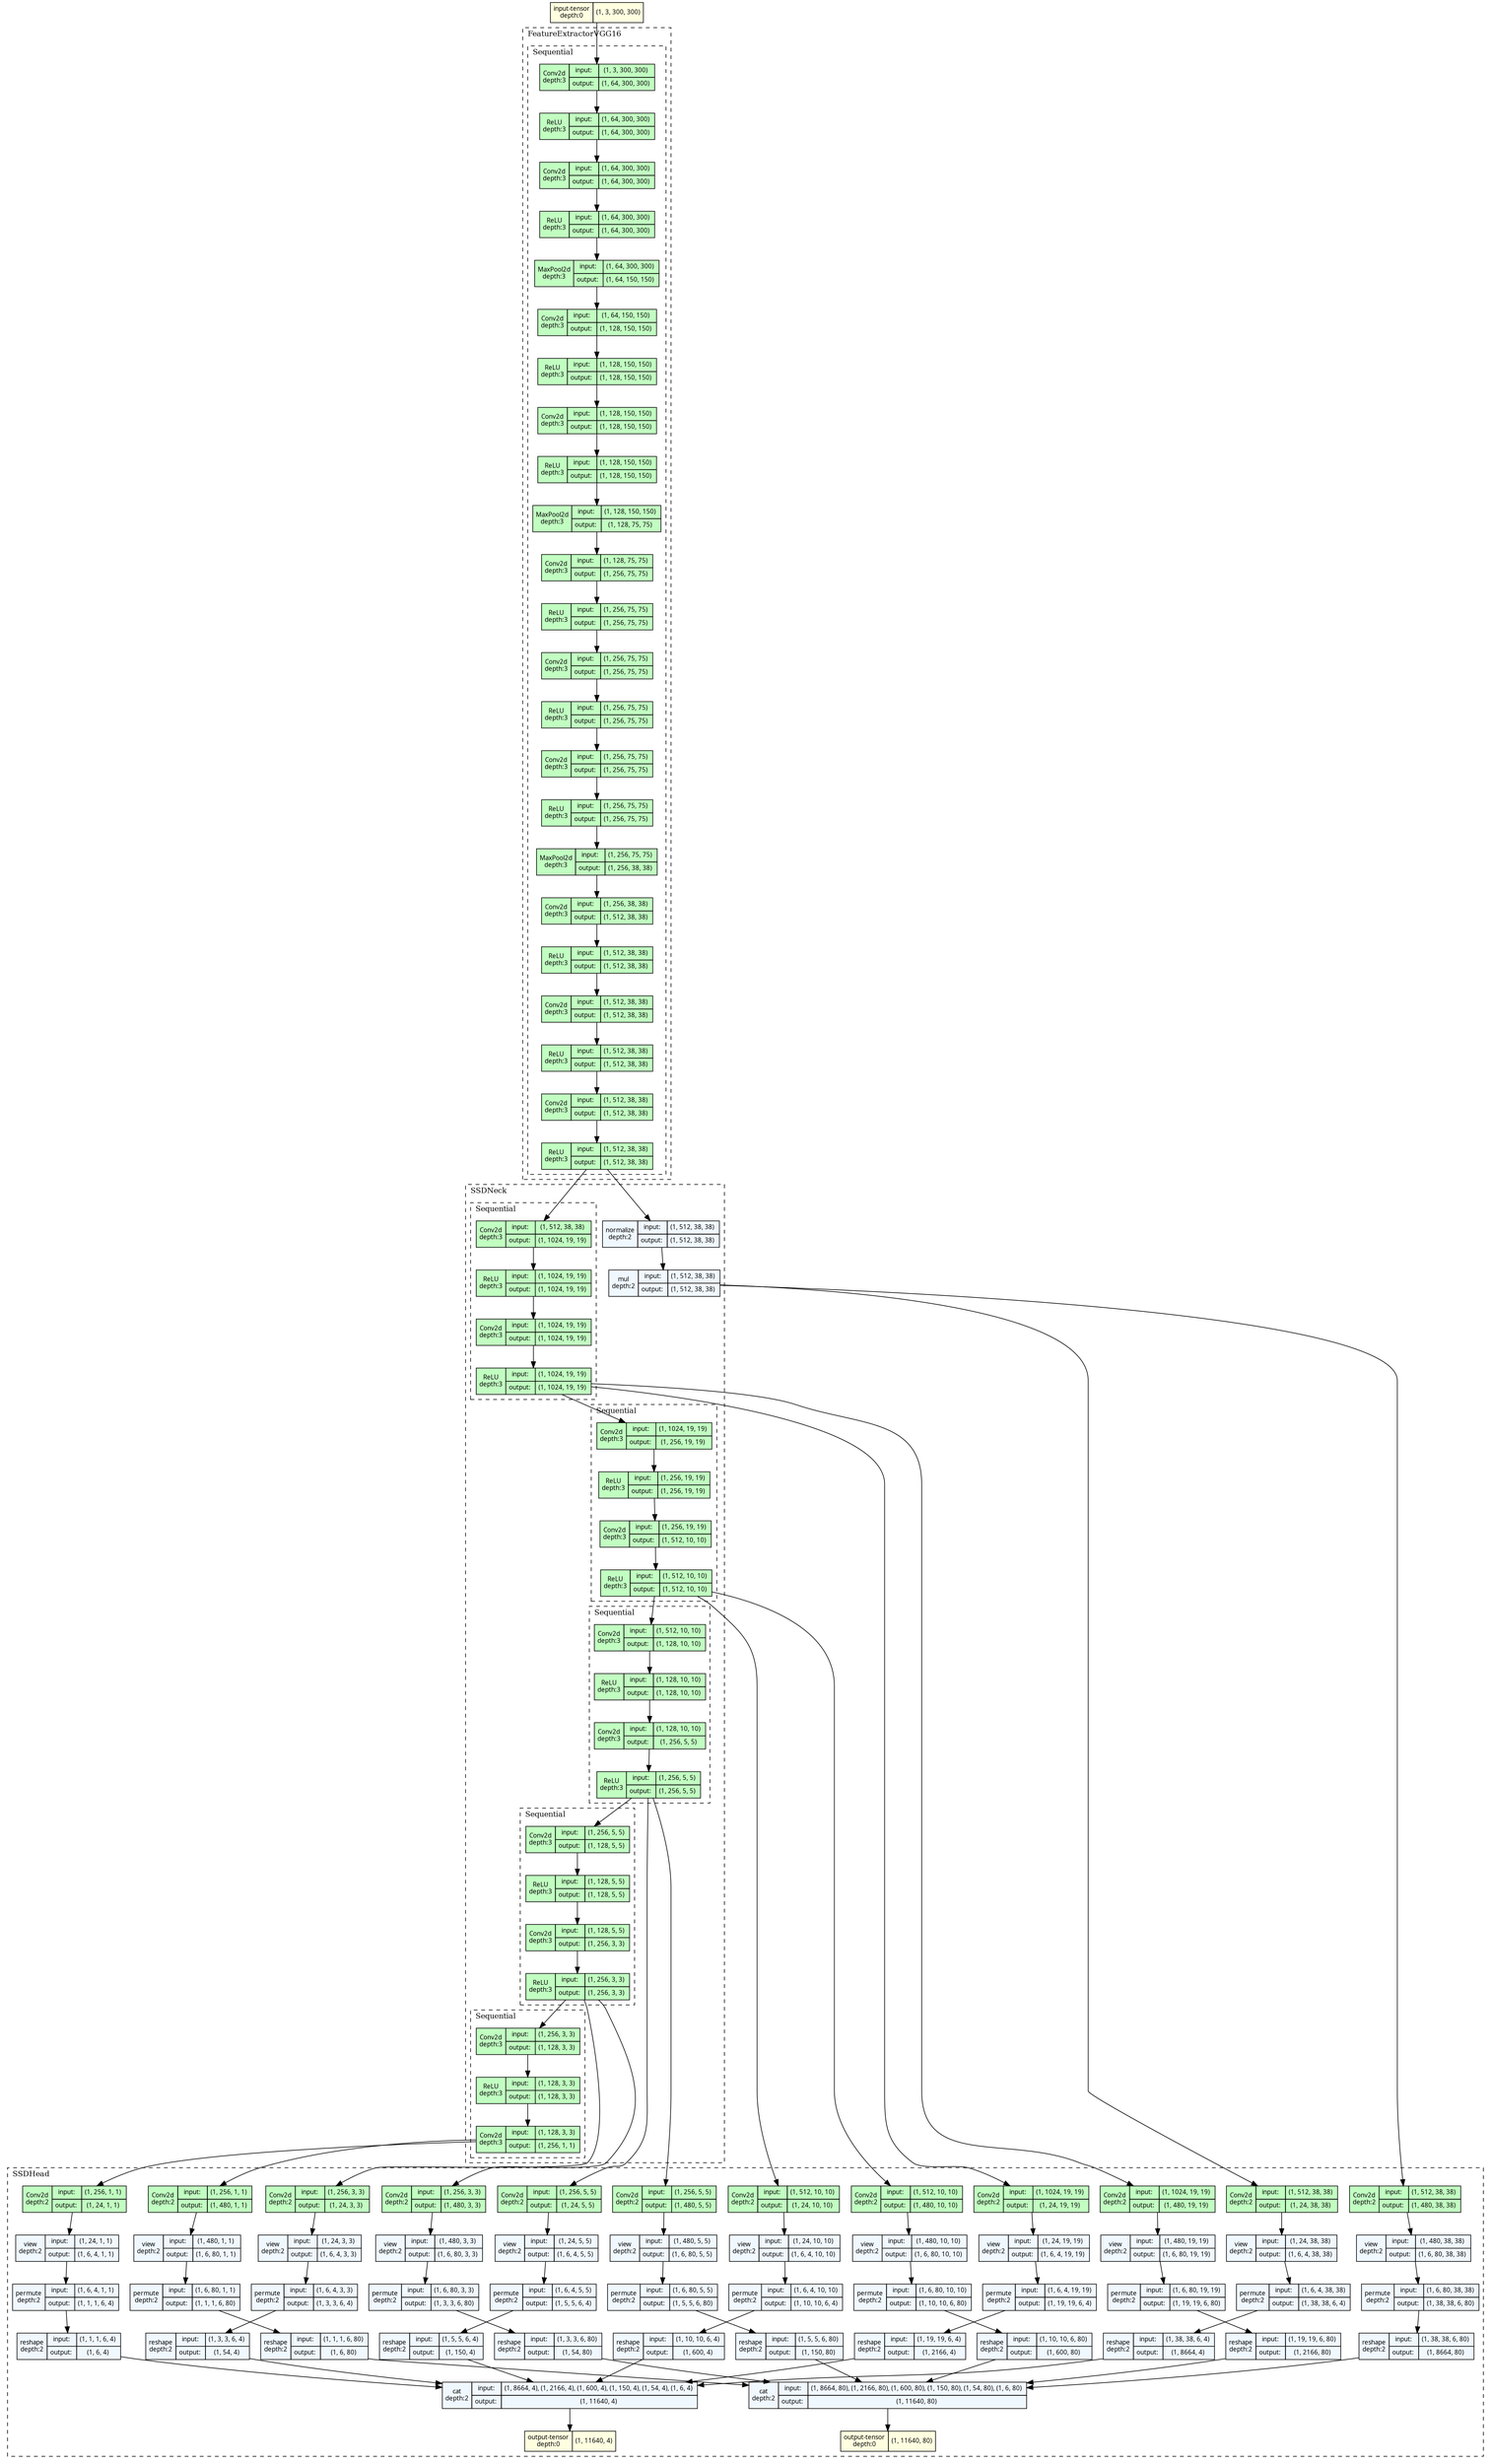 strict digraph ssd_vgg16 {
	graph [ordering=in rankdir=TB size="69.0,69.0"]
	node [align=left fontname="Linux libertine" fontsize=10 height=0.2 margin=0 ranksep=0.1 shape=plaintext style=filled]
	edge [fontsize=10]
	0 [label=<
                    <TABLE BORDER="0" CELLBORDER="1"
                    CELLSPACING="0" CELLPADDING="4">
                        <TR><TD>input-tensor<BR/>depth:0</TD><TD>(1, 3, 300, 300)</TD></TR>
                    </TABLE>> fillcolor=lightyellow]
	subgraph cluster_2 {
		fontsize=12 label=FeatureExtractorVGG16 labeljust=l style=dashed
		subgraph cluster_3 {
			fontsize=12 label=Sequential labeljust=l style=dashed
			1 [label=<
                    <TABLE BORDER="0" CELLBORDER="1"
                    CELLSPACING="0" CELLPADDING="4">
                    <TR>
                        <TD ROWSPAN="2">Conv2d<BR/>depth:3</TD>
                        <TD COLSPAN="2">input:</TD>
                        <TD COLSPAN="2">(1, 3, 300, 300) </TD>
                    </TR>
                    <TR>
                        <TD COLSPAN="2">output: </TD>
                        <TD COLSPAN="2">(1, 64, 300, 300) </TD>
                    </TR>
                    </TABLE>> fillcolor=darkseagreen1]
			2 [label=<
                    <TABLE BORDER="0" CELLBORDER="1"
                    CELLSPACING="0" CELLPADDING="4">
                    <TR>
                        <TD ROWSPAN="2">ReLU<BR/>depth:3</TD>
                        <TD COLSPAN="2">input:</TD>
                        <TD COLSPAN="2">(1, 64, 300, 300) </TD>
                    </TR>
                    <TR>
                        <TD COLSPAN="2">output: </TD>
                        <TD COLSPAN="2">(1, 64, 300, 300) </TD>
                    </TR>
                    </TABLE>> fillcolor=darkseagreen1]
			3 [label=<
                    <TABLE BORDER="0" CELLBORDER="1"
                    CELLSPACING="0" CELLPADDING="4">
                    <TR>
                        <TD ROWSPAN="2">Conv2d<BR/>depth:3</TD>
                        <TD COLSPAN="2">input:</TD>
                        <TD COLSPAN="2">(1, 64, 300, 300) </TD>
                    </TR>
                    <TR>
                        <TD COLSPAN="2">output: </TD>
                        <TD COLSPAN="2">(1, 64, 300, 300) </TD>
                    </TR>
                    </TABLE>> fillcolor=darkseagreen1]
			4 [label=<
                    <TABLE BORDER="0" CELLBORDER="1"
                    CELLSPACING="0" CELLPADDING="4">
                    <TR>
                        <TD ROWSPAN="2">ReLU<BR/>depth:3</TD>
                        <TD COLSPAN="2">input:</TD>
                        <TD COLSPAN="2">(1, 64, 300, 300) </TD>
                    </TR>
                    <TR>
                        <TD COLSPAN="2">output: </TD>
                        <TD COLSPAN="2">(1, 64, 300, 300) </TD>
                    </TR>
                    </TABLE>> fillcolor=darkseagreen1]
			5 [label=<
                    <TABLE BORDER="0" CELLBORDER="1"
                    CELLSPACING="0" CELLPADDING="4">
                    <TR>
                        <TD ROWSPAN="2">MaxPool2d<BR/>depth:3</TD>
                        <TD COLSPAN="2">input:</TD>
                        <TD COLSPAN="2">(1, 64, 300, 300) </TD>
                    </TR>
                    <TR>
                        <TD COLSPAN="2">output: </TD>
                        <TD COLSPAN="2">(1, 64, 150, 150) </TD>
                    </TR>
                    </TABLE>> fillcolor=darkseagreen1]
			6 [label=<
                    <TABLE BORDER="0" CELLBORDER="1"
                    CELLSPACING="0" CELLPADDING="4">
                    <TR>
                        <TD ROWSPAN="2">Conv2d<BR/>depth:3</TD>
                        <TD COLSPAN="2">input:</TD>
                        <TD COLSPAN="2">(1, 64, 150, 150) </TD>
                    </TR>
                    <TR>
                        <TD COLSPAN="2">output: </TD>
                        <TD COLSPAN="2">(1, 128, 150, 150) </TD>
                    </TR>
                    </TABLE>> fillcolor=darkseagreen1]
			7 [label=<
                    <TABLE BORDER="0" CELLBORDER="1"
                    CELLSPACING="0" CELLPADDING="4">
                    <TR>
                        <TD ROWSPAN="2">ReLU<BR/>depth:3</TD>
                        <TD COLSPAN="2">input:</TD>
                        <TD COLSPAN="2">(1, 128, 150, 150) </TD>
                    </TR>
                    <TR>
                        <TD COLSPAN="2">output: </TD>
                        <TD COLSPAN="2">(1, 128, 150, 150) </TD>
                    </TR>
                    </TABLE>> fillcolor=darkseagreen1]
			8 [label=<
                    <TABLE BORDER="0" CELLBORDER="1"
                    CELLSPACING="0" CELLPADDING="4">
                    <TR>
                        <TD ROWSPAN="2">Conv2d<BR/>depth:3</TD>
                        <TD COLSPAN="2">input:</TD>
                        <TD COLSPAN="2">(1, 128, 150, 150) </TD>
                    </TR>
                    <TR>
                        <TD COLSPAN="2">output: </TD>
                        <TD COLSPAN="2">(1, 128, 150, 150) </TD>
                    </TR>
                    </TABLE>> fillcolor=darkseagreen1]
			9 [label=<
                    <TABLE BORDER="0" CELLBORDER="1"
                    CELLSPACING="0" CELLPADDING="4">
                    <TR>
                        <TD ROWSPAN="2">ReLU<BR/>depth:3</TD>
                        <TD COLSPAN="2">input:</TD>
                        <TD COLSPAN="2">(1, 128, 150, 150) </TD>
                    </TR>
                    <TR>
                        <TD COLSPAN="2">output: </TD>
                        <TD COLSPAN="2">(1, 128, 150, 150) </TD>
                    </TR>
                    </TABLE>> fillcolor=darkseagreen1]
			10 [label=<
                    <TABLE BORDER="0" CELLBORDER="1"
                    CELLSPACING="0" CELLPADDING="4">
                    <TR>
                        <TD ROWSPAN="2">MaxPool2d<BR/>depth:3</TD>
                        <TD COLSPAN="2">input:</TD>
                        <TD COLSPAN="2">(1, 128, 150, 150) </TD>
                    </TR>
                    <TR>
                        <TD COLSPAN="2">output: </TD>
                        <TD COLSPAN="2">(1, 128, 75, 75) </TD>
                    </TR>
                    </TABLE>> fillcolor=darkseagreen1]
			11 [label=<
                    <TABLE BORDER="0" CELLBORDER="1"
                    CELLSPACING="0" CELLPADDING="4">
                    <TR>
                        <TD ROWSPAN="2">Conv2d<BR/>depth:3</TD>
                        <TD COLSPAN="2">input:</TD>
                        <TD COLSPAN="2">(1, 128, 75, 75) </TD>
                    </TR>
                    <TR>
                        <TD COLSPAN="2">output: </TD>
                        <TD COLSPAN="2">(1, 256, 75, 75) </TD>
                    </TR>
                    </TABLE>> fillcolor=darkseagreen1]
			12 [label=<
                    <TABLE BORDER="0" CELLBORDER="1"
                    CELLSPACING="0" CELLPADDING="4">
                    <TR>
                        <TD ROWSPAN="2">ReLU<BR/>depth:3</TD>
                        <TD COLSPAN="2">input:</TD>
                        <TD COLSPAN="2">(1, 256, 75, 75) </TD>
                    </TR>
                    <TR>
                        <TD COLSPAN="2">output: </TD>
                        <TD COLSPAN="2">(1, 256, 75, 75) </TD>
                    </TR>
                    </TABLE>> fillcolor=darkseagreen1]
			13 [label=<
                    <TABLE BORDER="0" CELLBORDER="1"
                    CELLSPACING="0" CELLPADDING="4">
                    <TR>
                        <TD ROWSPAN="2">Conv2d<BR/>depth:3</TD>
                        <TD COLSPAN="2">input:</TD>
                        <TD COLSPAN="2">(1, 256, 75, 75) </TD>
                    </TR>
                    <TR>
                        <TD COLSPAN="2">output: </TD>
                        <TD COLSPAN="2">(1, 256, 75, 75) </TD>
                    </TR>
                    </TABLE>> fillcolor=darkseagreen1]
			14 [label=<
                    <TABLE BORDER="0" CELLBORDER="1"
                    CELLSPACING="0" CELLPADDING="4">
                    <TR>
                        <TD ROWSPAN="2">ReLU<BR/>depth:3</TD>
                        <TD COLSPAN="2">input:</TD>
                        <TD COLSPAN="2">(1, 256, 75, 75) </TD>
                    </TR>
                    <TR>
                        <TD COLSPAN="2">output: </TD>
                        <TD COLSPAN="2">(1, 256, 75, 75) </TD>
                    </TR>
                    </TABLE>> fillcolor=darkseagreen1]
			15 [label=<
                    <TABLE BORDER="0" CELLBORDER="1"
                    CELLSPACING="0" CELLPADDING="4">
                    <TR>
                        <TD ROWSPAN="2">Conv2d<BR/>depth:3</TD>
                        <TD COLSPAN="2">input:</TD>
                        <TD COLSPAN="2">(1, 256, 75, 75) </TD>
                    </TR>
                    <TR>
                        <TD COLSPAN="2">output: </TD>
                        <TD COLSPAN="2">(1, 256, 75, 75) </TD>
                    </TR>
                    </TABLE>> fillcolor=darkseagreen1]
			16 [label=<
                    <TABLE BORDER="0" CELLBORDER="1"
                    CELLSPACING="0" CELLPADDING="4">
                    <TR>
                        <TD ROWSPAN="2">ReLU<BR/>depth:3</TD>
                        <TD COLSPAN="2">input:</TD>
                        <TD COLSPAN="2">(1, 256, 75, 75) </TD>
                    </TR>
                    <TR>
                        <TD COLSPAN="2">output: </TD>
                        <TD COLSPAN="2">(1, 256, 75, 75) </TD>
                    </TR>
                    </TABLE>> fillcolor=darkseagreen1]
			17 [label=<
                    <TABLE BORDER="0" CELLBORDER="1"
                    CELLSPACING="0" CELLPADDING="4">
                    <TR>
                        <TD ROWSPAN="2">MaxPool2d<BR/>depth:3</TD>
                        <TD COLSPAN="2">input:</TD>
                        <TD COLSPAN="2">(1, 256, 75, 75) </TD>
                    </TR>
                    <TR>
                        <TD COLSPAN="2">output: </TD>
                        <TD COLSPAN="2">(1, 256, 38, 38) </TD>
                    </TR>
                    </TABLE>> fillcolor=darkseagreen1]
			18 [label=<
                    <TABLE BORDER="0" CELLBORDER="1"
                    CELLSPACING="0" CELLPADDING="4">
                    <TR>
                        <TD ROWSPAN="2">Conv2d<BR/>depth:3</TD>
                        <TD COLSPAN="2">input:</TD>
                        <TD COLSPAN="2">(1, 256, 38, 38) </TD>
                    </TR>
                    <TR>
                        <TD COLSPAN="2">output: </TD>
                        <TD COLSPAN="2">(1, 512, 38, 38) </TD>
                    </TR>
                    </TABLE>> fillcolor=darkseagreen1]
			19 [label=<
                    <TABLE BORDER="0" CELLBORDER="1"
                    CELLSPACING="0" CELLPADDING="4">
                    <TR>
                        <TD ROWSPAN="2">ReLU<BR/>depth:3</TD>
                        <TD COLSPAN="2">input:</TD>
                        <TD COLSPAN="2">(1, 512, 38, 38) </TD>
                    </TR>
                    <TR>
                        <TD COLSPAN="2">output: </TD>
                        <TD COLSPAN="2">(1, 512, 38, 38) </TD>
                    </TR>
                    </TABLE>> fillcolor=darkseagreen1]
			20 [label=<
                    <TABLE BORDER="0" CELLBORDER="1"
                    CELLSPACING="0" CELLPADDING="4">
                    <TR>
                        <TD ROWSPAN="2">Conv2d<BR/>depth:3</TD>
                        <TD COLSPAN="2">input:</TD>
                        <TD COLSPAN="2">(1, 512, 38, 38) </TD>
                    </TR>
                    <TR>
                        <TD COLSPAN="2">output: </TD>
                        <TD COLSPAN="2">(1, 512, 38, 38) </TD>
                    </TR>
                    </TABLE>> fillcolor=darkseagreen1]
			21 [label=<
                    <TABLE BORDER="0" CELLBORDER="1"
                    CELLSPACING="0" CELLPADDING="4">
                    <TR>
                        <TD ROWSPAN="2">ReLU<BR/>depth:3</TD>
                        <TD COLSPAN="2">input:</TD>
                        <TD COLSPAN="2">(1, 512, 38, 38) </TD>
                    </TR>
                    <TR>
                        <TD COLSPAN="2">output: </TD>
                        <TD COLSPAN="2">(1, 512, 38, 38) </TD>
                    </TR>
                    </TABLE>> fillcolor=darkseagreen1]
			22 [label=<
                    <TABLE BORDER="0" CELLBORDER="1"
                    CELLSPACING="0" CELLPADDING="4">
                    <TR>
                        <TD ROWSPAN="2">Conv2d<BR/>depth:3</TD>
                        <TD COLSPAN="2">input:</TD>
                        <TD COLSPAN="2">(1, 512, 38, 38) </TD>
                    </TR>
                    <TR>
                        <TD COLSPAN="2">output: </TD>
                        <TD COLSPAN="2">(1, 512, 38, 38) </TD>
                    </TR>
                    </TABLE>> fillcolor=darkseagreen1]
			23 [label=<
                    <TABLE BORDER="0" CELLBORDER="1"
                    CELLSPACING="0" CELLPADDING="4">
                    <TR>
                        <TD ROWSPAN="2">ReLU<BR/>depth:3</TD>
                        <TD COLSPAN="2">input:</TD>
                        <TD COLSPAN="2">(1, 512, 38, 38) </TD>
                    </TR>
                    <TR>
                        <TD COLSPAN="2">output: </TD>
                        <TD COLSPAN="2">(1, 512, 38, 38) </TD>
                    </TR>
                    </TABLE>> fillcolor=darkseagreen1]
		}
	}
	subgraph cluster_4 {
		fontsize=12 label=SSDNeck labeljust=l style=dashed
		24 [label=<
                    <TABLE BORDER="0" CELLBORDER="1"
                    CELLSPACING="0" CELLPADDING="4">
                    <TR>
                        <TD ROWSPAN="2">normalize<BR/>depth:2</TD>
                        <TD COLSPAN="2">input:</TD>
                        <TD COLSPAN="2">(1, 512, 38, 38) </TD>
                    </TR>
                    <TR>
                        <TD COLSPAN="2">output: </TD>
                        <TD COLSPAN="2">(1, 512, 38, 38) </TD>
                    </TR>
                    </TABLE>> fillcolor=aliceblue]
		25 [label=<
                    <TABLE BORDER="0" CELLBORDER="1"
                    CELLSPACING="0" CELLPADDING="4">
                    <TR>
                        <TD ROWSPAN="2">mul<BR/>depth:2</TD>
                        <TD COLSPAN="2">input:</TD>
                        <TD COLSPAN="2">(1, 512, 38, 38) </TD>
                    </TR>
                    <TR>
                        <TD COLSPAN="2">output: </TD>
                        <TD COLSPAN="2">(1, 512, 38, 38) </TD>
                    </TR>
                    </TABLE>> fillcolor=aliceblue]
		subgraph cluster_5 {
			fontsize=12 label=Sequential labeljust=l style=dashed
			26 [label=<
                    <TABLE BORDER="0" CELLBORDER="1"
                    CELLSPACING="0" CELLPADDING="4">
                    <TR>
                        <TD ROWSPAN="2">Conv2d<BR/>depth:3</TD>
                        <TD COLSPAN="2">input:</TD>
                        <TD COLSPAN="2">(1, 512, 38, 38) </TD>
                    </TR>
                    <TR>
                        <TD COLSPAN="2">output: </TD>
                        <TD COLSPAN="2">(1, 1024, 19, 19) </TD>
                    </TR>
                    </TABLE>> fillcolor=darkseagreen1]
			27 [label=<
                    <TABLE BORDER="0" CELLBORDER="1"
                    CELLSPACING="0" CELLPADDING="4">
                    <TR>
                        <TD ROWSPAN="2">ReLU<BR/>depth:3</TD>
                        <TD COLSPAN="2">input:</TD>
                        <TD COLSPAN="2">(1, 1024, 19, 19) </TD>
                    </TR>
                    <TR>
                        <TD COLSPAN="2">output: </TD>
                        <TD COLSPAN="2">(1, 1024, 19, 19) </TD>
                    </TR>
                    </TABLE>> fillcolor=darkseagreen1]
			28 [label=<
                    <TABLE BORDER="0" CELLBORDER="1"
                    CELLSPACING="0" CELLPADDING="4">
                    <TR>
                        <TD ROWSPAN="2">Conv2d<BR/>depth:3</TD>
                        <TD COLSPAN="2">input:</TD>
                        <TD COLSPAN="2">(1, 1024, 19, 19) </TD>
                    </TR>
                    <TR>
                        <TD COLSPAN="2">output: </TD>
                        <TD COLSPAN="2">(1, 1024, 19, 19) </TD>
                    </TR>
                    </TABLE>> fillcolor=darkseagreen1]
			29 [label=<
                    <TABLE BORDER="0" CELLBORDER="1"
                    CELLSPACING="0" CELLPADDING="4">
                    <TR>
                        <TD ROWSPAN="2">ReLU<BR/>depth:3</TD>
                        <TD COLSPAN="2">input:</TD>
                        <TD COLSPAN="2">(1, 1024, 19, 19) </TD>
                    </TR>
                    <TR>
                        <TD COLSPAN="2">output: </TD>
                        <TD COLSPAN="2">(1, 1024, 19, 19) </TD>
                    </TR>
                    </TABLE>> fillcolor=darkseagreen1]
		}
		subgraph cluster_6 {
			fontsize=12 label=Sequential labeljust=l style=dashed
			30 [label=<
                    <TABLE BORDER="0" CELLBORDER="1"
                    CELLSPACING="0" CELLPADDING="4">
                    <TR>
                        <TD ROWSPAN="2">Conv2d<BR/>depth:3</TD>
                        <TD COLSPAN="2">input:</TD>
                        <TD COLSPAN="2">(1, 1024, 19, 19) </TD>
                    </TR>
                    <TR>
                        <TD COLSPAN="2">output: </TD>
                        <TD COLSPAN="2">(1, 256, 19, 19) </TD>
                    </TR>
                    </TABLE>> fillcolor=darkseagreen1]
			31 [label=<
                    <TABLE BORDER="0" CELLBORDER="1"
                    CELLSPACING="0" CELLPADDING="4">
                    <TR>
                        <TD ROWSPAN="2">ReLU<BR/>depth:3</TD>
                        <TD COLSPAN="2">input:</TD>
                        <TD COLSPAN="2">(1, 256, 19, 19) </TD>
                    </TR>
                    <TR>
                        <TD COLSPAN="2">output: </TD>
                        <TD COLSPAN="2">(1, 256, 19, 19) </TD>
                    </TR>
                    </TABLE>> fillcolor=darkseagreen1]
			32 [label=<
                    <TABLE BORDER="0" CELLBORDER="1"
                    CELLSPACING="0" CELLPADDING="4">
                    <TR>
                        <TD ROWSPAN="2">Conv2d<BR/>depth:3</TD>
                        <TD COLSPAN="2">input:</TD>
                        <TD COLSPAN="2">(1, 256, 19, 19) </TD>
                    </TR>
                    <TR>
                        <TD COLSPAN="2">output: </TD>
                        <TD COLSPAN="2">(1, 512, 10, 10) </TD>
                    </TR>
                    </TABLE>> fillcolor=darkseagreen1]
			33 [label=<
                    <TABLE BORDER="0" CELLBORDER="1"
                    CELLSPACING="0" CELLPADDING="4">
                    <TR>
                        <TD ROWSPAN="2">ReLU<BR/>depth:3</TD>
                        <TD COLSPAN="2">input:</TD>
                        <TD COLSPAN="2">(1, 512, 10, 10) </TD>
                    </TR>
                    <TR>
                        <TD COLSPAN="2">output: </TD>
                        <TD COLSPAN="2">(1, 512, 10, 10) </TD>
                    </TR>
                    </TABLE>> fillcolor=darkseagreen1]
		}
		subgraph cluster_7 {
			fontsize=12 label=Sequential labeljust=l style=dashed
			34 [label=<
                    <TABLE BORDER="0" CELLBORDER="1"
                    CELLSPACING="0" CELLPADDING="4">
                    <TR>
                        <TD ROWSPAN="2">Conv2d<BR/>depth:3</TD>
                        <TD COLSPAN="2">input:</TD>
                        <TD COLSPAN="2">(1, 512, 10, 10) </TD>
                    </TR>
                    <TR>
                        <TD COLSPAN="2">output: </TD>
                        <TD COLSPAN="2">(1, 128, 10, 10) </TD>
                    </TR>
                    </TABLE>> fillcolor=darkseagreen1]
			35 [label=<
                    <TABLE BORDER="0" CELLBORDER="1"
                    CELLSPACING="0" CELLPADDING="4">
                    <TR>
                        <TD ROWSPAN="2">ReLU<BR/>depth:3</TD>
                        <TD COLSPAN="2">input:</TD>
                        <TD COLSPAN="2">(1, 128, 10, 10) </TD>
                    </TR>
                    <TR>
                        <TD COLSPAN="2">output: </TD>
                        <TD COLSPAN="2">(1, 128, 10, 10) </TD>
                    </TR>
                    </TABLE>> fillcolor=darkseagreen1]
			36 [label=<
                    <TABLE BORDER="0" CELLBORDER="1"
                    CELLSPACING="0" CELLPADDING="4">
                    <TR>
                        <TD ROWSPAN="2">Conv2d<BR/>depth:3</TD>
                        <TD COLSPAN="2">input:</TD>
                        <TD COLSPAN="2">(1, 128, 10, 10) </TD>
                    </TR>
                    <TR>
                        <TD COLSPAN="2">output: </TD>
                        <TD COLSPAN="2">(1, 256, 5, 5) </TD>
                    </TR>
                    </TABLE>> fillcolor=darkseagreen1]
			37 [label=<
                    <TABLE BORDER="0" CELLBORDER="1"
                    CELLSPACING="0" CELLPADDING="4">
                    <TR>
                        <TD ROWSPAN="2">ReLU<BR/>depth:3</TD>
                        <TD COLSPAN="2">input:</TD>
                        <TD COLSPAN="2">(1, 256, 5, 5) </TD>
                    </TR>
                    <TR>
                        <TD COLSPAN="2">output: </TD>
                        <TD COLSPAN="2">(1, 256, 5, 5) </TD>
                    </TR>
                    </TABLE>> fillcolor=darkseagreen1]
		}
		subgraph cluster_8 {
			fontsize=12 label=Sequential labeljust=l style=dashed
			38 [label=<
                    <TABLE BORDER="0" CELLBORDER="1"
                    CELLSPACING="0" CELLPADDING="4">
                    <TR>
                        <TD ROWSPAN="2">Conv2d<BR/>depth:3</TD>
                        <TD COLSPAN="2">input:</TD>
                        <TD COLSPAN="2">(1, 256, 5, 5) </TD>
                    </TR>
                    <TR>
                        <TD COLSPAN="2">output: </TD>
                        <TD COLSPAN="2">(1, 128, 5, 5) </TD>
                    </TR>
                    </TABLE>> fillcolor=darkseagreen1]
			39 [label=<
                    <TABLE BORDER="0" CELLBORDER="1"
                    CELLSPACING="0" CELLPADDING="4">
                    <TR>
                        <TD ROWSPAN="2">ReLU<BR/>depth:3</TD>
                        <TD COLSPAN="2">input:</TD>
                        <TD COLSPAN="2">(1, 128, 5, 5) </TD>
                    </TR>
                    <TR>
                        <TD COLSPAN="2">output: </TD>
                        <TD COLSPAN="2">(1, 128, 5, 5) </TD>
                    </TR>
                    </TABLE>> fillcolor=darkseagreen1]
			40 [label=<
                    <TABLE BORDER="0" CELLBORDER="1"
                    CELLSPACING="0" CELLPADDING="4">
                    <TR>
                        <TD ROWSPAN="2">Conv2d<BR/>depth:3</TD>
                        <TD COLSPAN="2">input:</TD>
                        <TD COLSPAN="2">(1, 128, 5, 5) </TD>
                    </TR>
                    <TR>
                        <TD COLSPAN="2">output: </TD>
                        <TD COLSPAN="2">(1, 256, 3, 3) </TD>
                    </TR>
                    </TABLE>> fillcolor=darkseagreen1]
			41 [label=<
                    <TABLE BORDER="0" CELLBORDER="1"
                    CELLSPACING="0" CELLPADDING="4">
                    <TR>
                        <TD ROWSPAN="2">ReLU<BR/>depth:3</TD>
                        <TD COLSPAN="2">input:</TD>
                        <TD COLSPAN="2">(1, 256, 3, 3) </TD>
                    </TR>
                    <TR>
                        <TD COLSPAN="2">output: </TD>
                        <TD COLSPAN="2">(1, 256, 3, 3) </TD>
                    </TR>
                    </TABLE>> fillcolor=darkseagreen1]
		}
		subgraph cluster_9 {
			fontsize=12 label=Sequential labeljust=l style=dashed
			42 [label=<
                    <TABLE BORDER="0" CELLBORDER="1"
                    CELLSPACING="0" CELLPADDING="4">
                    <TR>
                        <TD ROWSPAN="2">Conv2d<BR/>depth:3</TD>
                        <TD COLSPAN="2">input:</TD>
                        <TD COLSPAN="2">(1, 256, 3, 3) </TD>
                    </TR>
                    <TR>
                        <TD COLSPAN="2">output: </TD>
                        <TD COLSPAN="2">(1, 128, 3, 3) </TD>
                    </TR>
                    </TABLE>> fillcolor=darkseagreen1]
			43 [label=<
                    <TABLE BORDER="0" CELLBORDER="1"
                    CELLSPACING="0" CELLPADDING="4">
                    <TR>
                        <TD ROWSPAN="2">ReLU<BR/>depth:3</TD>
                        <TD COLSPAN="2">input:</TD>
                        <TD COLSPAN="2">(1, 128, 3, 3) </TD>
                    </TR>
                    <TR>
                        <TD COLSPAN="2">output: </TD>
                        <TD COLSPAN="2">(1, 128, 3, 3) </TD>
                    </TR>
                    </TABLE>> fillcolor=darkseagreen1]
			44 [label=<
                    <TABLE BORDER="0" CELLBORDER="1"
                    CELLSPACING="0" CELLPADDING="4">
                    <TR>
                        <TD ROWSPAN="2">Conv2d<BR/>depth:3</TD>
                        <TD COLSPAN="2">input:</TD>
                        <TD COLSPAN="2">(1, 128, 3, 3) </TD>
                    </TR>
                    <TR>
                        <TD COLSPAN="2">output: </TD>
                        <TD COLSPAN="2">(1, 256, 1, 1) </TD>
                    </TR>
                    </TABLE>> fillcolor=darkseagreen1]
		}
	}
	subgraph cluster_10 {
		fontsize=12 label=SSDHead labeljust=l style=dashed
		45 [label=<
                    <TABLE BORDER="0" CELLBORDER="1"
                    CELLSPACING="0" CELLPADDING="4">
                    <TR>
                        <TD ROWSPAN="2">Conv2d<BR/>depth:2</TD>
                        <TD COLSPAN="2">input:</TD>
                        <TD COLSPAN="2">(1, 512, 38, 38) </TD>
                    </TR>
                    <TR>
                        <TD COLSPAN="2">output: </TD>
                        <TD COLSPAN="2">(1, 480, 38, 38) </TD>
                    </TR>
                    </TABLE>> fillcolor=darkseagreen1]
		46 [label=<
                    <TABLE BORDER="0" CELLBORDER="1"
                    CELLSPACING="0" CELLPADDING="4">
                    <TR>
                        <TD ROWSPAN="2">Conv2d<BR/>depth:2</TD>
                        <TD COLSPAN="2">input:</TD>
                        <TD COLSPAN="2">(1, 512, 38, 38) </TD>
                    </TR>
                    <TR>
                        <TD COLSPAN="2">output: </TD>
                        <TD COLSPAN="2">(1, 24, 38, 38) </TD>
                    </TR>
                    </TABLE>> fillcolor=darkseagreen1]
		47 [label=<
                    <TABLE BORDER="0" CELLBORDER="1"
                    CELLSPACING="0" CELLPADDING="4">
                    <TR>
                        <TD ROWSPAN="2">view<BR/>depth:2</TD>
                        <TD COLSPAN="2">input:</TD>
                        <TD COLSPAN="2">(1, 480, 38, 38) </TD>
                    </TR>
                    <TR>
                        <TD COLSPAN="2">output: </TD>
                        <TD COLSPAN="2">(1, 6, 80, 38, 38) </TD>
                    </TR>
                    </TABLE>> fillcolor=aliceblue]
		48 [label=<
                    <TABLE BORDER="0" CELLBORDER="1"
                    CELLSPACING="0" CELLPADDING="4">
                    <TR>
                        <TD ROWSPAN="2">permute<BR/>depth:2</TD>
                        <TD COLSPAN="2">input:</TD>
                        <TD COLSPAN="2">(1, 6, 80, 38, 38) </TD>
                    </TR>
                    <TR>
                        <TD COLSPAN="2">output: </TD>
                        <TD COLSPAN="2">(1, 38, 38, 6, 80) </TD>
                    </TR>
                    </TABLE>> fillcolor=aliceblue]
		49 [label=<
                    <TABLE BORDER="0" CELLBORDER="1"
                    CELLSPACING="0" CELLPADDING="4">
                    <TR>
                        <TD ROWSPAN="2">reshape<BR/>depth:2</TD>
                        <TD COLSPAN="2">input:</TD>
                        <TD COLSPAN="2">(1, 38, 38, 6, 80) </TD>
                    </TR>
                    <TR>
                        <TD COLSPAN="2">output: </TD>
                        <TD COLSPAN="2">(1, 8664, 80) </TD>
                    </TR>
                    </TABLE>> fillcolor=aliceblue]
		50 [label=<
                    <TABLE BORDER="0" CELLBORDER="1"
                    CELLSPACING="0" CELLPADDING="4">
                    <TR>
                        <TD ROWSPAN="2">view<BR/>depth:2</TD>
                        <TD COLSPAN="2">input:</TD>
                        <TD COLSPAN="2">(1, 24, 38, 38) </TD>
                    </TR>
                    <TR>
                        <TD COLSPAN="2">output: </TD>
                        <TD COLSPAN="2">(1, 6, 4, 38, 38) </TD>
                    </TR>
                    </TABLE>> fillcolor=aliceblue]
		51 [label=<
                    <TABLE BORDER="0" CELLBORDER="1"
                    CELLSPACING="0" CELLPADDING="4">
                    <TR>
                        <TD ROWSPAN="2">permute<BR/>depth:2</TD>
                        <TD COLSPAN="2">input:</TD>
                        <TD COLSPAN="2">(1, 6, 4, 38, 38) </TD>
                    </TR>
                    <TR>
                        <TD COLSPAN="2">output: </TD>
                        <TD COLSPAN="2">(1, 38, 38, 6, 4) </TD>
                    </TR>
                    </TABLE>> fillcolor=aliceblue]
		52 [label=<
                    <TABLE BORDER="0" CELLBORDER="1"
                    CELLSPACING="0" CELLPADDING="4">
                    <TR>
                        <TD ROWSPAN="2">reshape<BR/>depth:2</TD>
                        <TD COLSPAN="2">input:</TD>
                        <TD COLSPAN="2">(1, 38, 38, 6, 4) </TD>
                    </TR>
                    <TR>
                        <TD COLSPAN="2">output: </TD>
                        <TD COLSPAN="2">(1, 8664, 4) </TD>
                    </TR>
                    </TABLE>> fillcolor=aliceblue]
		53 [label=<
                    <TABLE BORDER="0" CELLBORDER="1"
                    CELLSPACING="0" CELLPADDING="4">
                    <TR>
                        <TD ROWSPAN="2">Conv2d<BR/>depth:2</TD>
                        <TD COLSPAN="2">input:</TD>
                        <TD COLSPAN="2">(1, 1024, 19, 19) </TD>
                    </TR>
                    <TR>
                        <TD COLSPAN="2">output: </TD>
                        <TD COLSPAN="2">(1, 480, 19, 19) </TD>
                    </TR>
                    </TABLE>> fillcolor=darkseagreen1]
		54 [label=<
                    <TABLE BORDER="0" CELLBORDER="1"
                    CELLSPACING="0" CELLPADDING="4">
                    <TR>
                        <TD ROWSPAN="2">Conv2d<BR/>depth:2</TD>
                        <TD COLSPAN="2">input:</TD>
                        <TD COLSPAN="2">(1, 1024, 19, 19) </TD>
                    </TR>
                    <TR>
                        <TD COLSPAN="2">output: </TD>
                        <TD COLSPAN="2">(1, 24, 19, 19) </TD>
                    </TR>
                    </TABLE>> fillcolor=darkseagreen1]
		55 [label=<
                    <TABLE BORDER="0" CELLBORDER="1"
                    CELLSPACING="0" CELLPADDING="4">
                    <TR>
                        <TD ROWSPAN="2">view<BR/>depth:2</TD>
                        <TD COLSPAN="2">input:</TD>
                        <TD COLSPAN="2">(1, 480, 19, 19) </TD>
                    </TR>
                    <TR>
                        <TD COLSPAN="2">output: </TD>
                        <TD COLSPAN="2">(1, 6, 80, 19, 19) </TD>
                    </TR>
                    </TABLE>> fillcolor=aliceblue]
		56 [label=<
                    <TABLE BORDER="0" CELLBORDER="1"
                    CELLSPACING="0" CELLPADDING="4">
                    <TR>
                        <TD ROWSPAN="2">permute<BR/>depth:2</TD>
                        <TD COLSPAN="2">input:</TD>
                        <TD COLSPAN="2">(1, 6, 80, 19, 19) </TD>
                    </TR>
                    <TR>
                        <TD COLSPAN="2">output: </TD>
                        <TD COLSPAN="2">(1, 19, 19, 6, 80) </TD>
                    </TR>
                    </TABLE>> fillcolor=aliceblue]
		57 [label=<
                    <TABLE BORDER="0" CELLBORDER="1"
                    CELLSPACING="0" CELLPADDING="4">
                    <TR>
                        <TD ROWSPAN="2">reshape<BR/>depth:2</TD>
                        <TD COLSPAN="2">input:</TD>
                        <TD COLSPAN="2">(1, 19, 19, 6, 80) </TD>
                    </TR>
                    <TR>
                        <TD COLSPAN="2">output: </TD>
                        <TD COLSPAN="2">(1, 2166, 80) </TD>
                    </TR>
                    </TABLE>> fillcolor=aliceblue]
		58 [label=<
                    <TABLE BORDER="0" CELLBORDER="1"
                    CELLSPACING="0" CELLPADDING="4">
                    <TR>
                        <TD ROWSPAN="2">view<BR/>depth:2</TD>
                        <TD COLSPAN="2">input:</TD>
                        <TD COLSPAN="2">(1, 24, 19, 19) </TD>
                    </TR>
                    <TR>
                        <TD COLSPAN="2">output: </TD>
                        <TD COLSPAN="2">(1, 6, 4, 19, 19) </TD>
                    </TR>
                    </TABLE>> fillcolor=aliceblue]
		59 [label=<
                    <TABLE BORDER="0" CELLBORDER="1"
                    CELLSPACING="0" CELLPADDING="4">
                    <TR>
                        <TD ROWSPAN="2">permute<BR/>depth:2</TD>
                        <TD COLSPAN="2">input:</TD>
                        <TD COLSPAN="2">(1, 6, 4, 19, 19) </TD>
                    </TR>
                    <TR>
                        <TD COLSPAN="2">output: </TD>
                        <TD COLSPAN="2">(1, 19, 19, 6, 4) </TD>
                    </TR>
                    </TABLE>> fillcolor=aliceblue]
		60 [label=<
                    <TABLE BORDER="0" CELLBORDER="1"
                    CELLSPACING="0" CELLPADDING="4">
                    <TR>
                        <TD ROWSPAN="2">reshape<BR/>depth:2</TD>
                        <TD COLSPAN="2">input:</TD>
                        <TD COLSPAN="2">(1, 19, 19, 6, 4) </TD>
                    </TR>
                    <TR>
                        <TD COLSPAN="2">output: </TD>
                        <TD COLSPAN="2">(1, 2166, 4) </TD>
                    </TR>
                    </TABLE>> fillcolor=aliceblue]
		61 [label=<
                    <TABLE BORDER="0" CELLBORDER="1"
                    CELLSPACING="0" CELLPADDING="4">
                    <TR>
                        <TD ROWSPAN="2">Conv2d<BR/>depth:2</TD>
                        <TD COLSPAN="2">input:</TD>
                        <TD COLSPAN="2">(1, 512, 10, 10) </TD>
                    </TR>
                    <TR>
                        <TD COLSPAN="2">output: </TD>
                        <TD COLSPAN="2">(1, 480, 10, 10) </TD>
                    </TR>
                    </TABLE>> fillcolor=darkseagreen1]
		62 [label=<
                    <TABLE BORDER="0" CELLBORDER="1"
                    CELLSPACING="0" CELLPADDING="4">
                    <TR>
                        <TD ROWSPAN="2">Conv2d<BR/>depth:2</TD>
                        <TD COLSPAN="2">input:</TD>
                        <TD COLSPAN="2">(1, 512, 10, 10) </TD>
                    </TR>
                    <TR>
                        <TD COLSPAN="2">output: </TD>
                        <TD COLSPAN="2">(1, 24, 10, 10) </TD>
                    </TR>
                    </TABLE>> fillcolor=darkseagreen1]
		63 [label=<
                    <TABLE BORDER="0" CELLBORDER="1"
                    CELLSPACING="0" CELLPADDING="4">
                    <TR>
                        <TD ROWSPAN="2">view<BR/>depth:2</TD>
                        <TD COLSPAN="2">input:</TD>
                        <TD COLSPAN="2">(1, 480, 10, 10) </TD>
                    </TR>
                    <TR>
                        <TD COLSPAN="2">output: </TD>
                        <TD COLSPAN="2">(1, 6, 80, 10, 10) </TD>
                    </TR>
                    </TABLE>> fillcolor=aliceblue]
		64 [label=<
                    <TABLE BORDER="0" CELLBORDER="1"
                    CELLSPACING="0" CELLPADDING="4">
                    <TR>
                        <TD ROWSPAN="2">permute<BR/>depth:2</TD>
                        <TD COLSPAN="2">input:</TD>
                        <TD COLSPAN="2">(1, 6, 80, 10, 10) </TD>
                    </TR>
                    <TR>
                        <TD COLSPAN="2">output: </TD>
                        <TD COLSPAN="2">(1, 10, 10, 6, 80) </TD>
                    </TR>
                    </TABLE>> fillcolor=aliceblue]
		65 [label=<
                    <TABLE BORDER="0" CELLBORDER="1"
                    CELLSPACING="0" CELLPADDING="4">
                    <TR>
                        <TD ROWSPAN="2">reshape<BR/>depth:2</TD>
                        <TD COLSPAN="2">input:</TD>
                        <TD COLSPAN="2">(1, 10, 10, 6, 80) </TD>
                    </TR>
                    <TR>
                        <TD COLSPAN="2">output: </TD>
                        <TD COLSPAN="2">(1, 600, 80) </TD>
                    </TR>
                    </TABLE>> fillcolor=aliceblue]
		66 [label=<
                    <TABLE BORDER="0" CELLBORDER="1"
                    CELLSPACING="0" CELLPADDING="4">
                    <TR>
                        <TD ROWSPAN="2">view<BR/>depth:2</TD>
                        <TD COLSPAN="2">input:</TD>
                        <TD COLSPAN="2">(1, 24, 10, 10) </TD>
                    </TR>
                    <TR>
                        <TD COLSPAN="2">output: </TD>
                        <TD COLSPAN="2">(1, 6, 4, 10, 10) </TD>
                    </TR>
                    </TABLE>> fillcolor=aliceblue]
		67 [label=<
                    <TABLE BORDER="0" CELLBORDER="1"
                    CELLSPACING="0" CELLPADDING="4">
                    <TR>
                        <TD ROWSPAN="2">permute<BR/>depth:2</TD>
                        <TD COLSPAN="2">input:</TD>
                        <TD COLSPAN="2">(1, 6, 4, 10, 10) </TD>
                    </TR>
                    <TR>
                        <TD COLSPAN="2">output: </TD>
                        <TD COLSPAN="2">(1, 10, 10, 6, 4) </TD>
                    </TR>
                    </TABLE>> fillcolor=aliceblue]
		68 [label=<
                    <TABLE BORDER="0" CELLBORDER="1"
                    CELLSPACING="0" CELLPADDING="4">
                    <TR>
                        <TD ROWSPAN="2">reshape<BR/>depth:2</TD>
                        <TD COLSPAN="2">input:</TD>
                        <TD COLSPAN="2">(1, 10, 10, 6, 4) </TD>
                    </TR>
                    <TR>
                        <TD COLSPAN="2">output: </TD>
                        <TD COLSPAN="2">(1, 600, 4) </TD>
                    </TR>
                    </TABLE>> fillcolor=aliceblue]
		69 [label=<
                    <TABLE BORDER="0" CELLBORDER="1"
                    CELLSPACING="0" CELLPADDING="4">
                    <TR>
                        <TD ROWSPAN="2">Conv2d<BR/>depth:2</TD>
                        <TD COLSPAN="2">input:</TD>
                        <TD COLSPAN="2">(1, 256, 5, 5) </TD>
                    </TR>
                    <TR>
                        <TD COLSPAN="2">output: </TD>
                        <TD COLSPAN="2">(1, 480, 5, 5) </TD>
                    </TR>
                    </TABLE>> fillcolor=darkseagreen1]
		70 [label=<
                    <TABLE BORDER="0" CELLBORDER="1"
                    CELLSPACING="0" CELLPADDING="4">
                    <TR>
                        <TD ROWSPAN="2">Conv2d<BR/>depth:2</TD>
                        <TD COLSPAN="2">input:</TD>
                        <TD COLSPAN="2">(1, 256, 5, 5) </TD>
                    </TR>
                    <TR>
                        <TD COLSPAN="2">output: </TD>
                        <TD COLSPAN="2">(1, 24, 5, 5) </TD>
                    </TR>
                    </TABLE>> fillcolor=darkseagreen1]
		71 [label=<
                    <TABLE BORDER="0" CELLBORDER="1"
                    CELLSPACING="0" CELLPADDING="4">
                    <TR>
                        <TD ROWSPAN="2">view<BR/>depth:2</TD>
                        <TD COLSPAN="2">input:</TD>
                        <TD COLSPAN="2">(1, 480, 5, 5) </TD>
                    </TR>
                    <TR>
                        <TD COLSPAN="2">output: </TD>
                        <TD COLSPAN="2">(1, 6, 80, 5, 5) </TD>
                    </TR>
                    </TABLE>> fillcolor=aliceblue]
		72 [label=<
                    <TABLE BORDER="0" CELLBORDER="1"
                    CELLSPACING="0" CELLPADDING="4">
                    <TR>
                        <TD ROWSPAN="2">permute<BR/>depth:2</TD>
                        <TD COLSPAN="2">input:</TD>
                        <TD COLSPAN="2">(1, 6, 80, 5, 5) </TD>
                    </TR>
                    <TR>
                        <TD COLSPAN="2">output: </TD>
                        <TD COLSPAN="2">(1, 5, 5, 6, 80) </TD>
                    </TR>
                    </TABLE>> fillcolor=aliceblue]
		73 [label=<
                    <TABLE BORDER="0" CELLBORDER="1"
                    CELLSPACING="0" CELLPADDING="4">
                    <TR>
                        <TD ROWSPAN="2">reshape<BR/>depth:2</TD>
                        <TD COLSPAN="2">input:</TD>
                        <TD COLSPAN="2">(1, 5, 5, 6, 80) </TD>
                    </TR>
                    <TR>
                        <TD COLSPAN="2">output: </TD>
                        <TD COLSPAN="2">(1, 150, 80) </TD>
                    </TR>
                    </TABLE>> fillcolor=aliceblue]
		74 [label=<
                    <TABLE BORDER="0" CELLBORDER="1"
                    CELLSPACING="0" CELLPADDING="4">
                    <TR>
                        <TD ROWSPAN="2">view<BR/>depth:2</TD>
                        <TD COLSPAN="2">input:</TD>
                        <TD COLSPAN="2">(1, 24, 5, 5) </TD>
                    </TR>
                    <TR>
                        <TD COLSPAN="2">output: </TD>
                        <TD COLSPAN="2">(1, 6, 4, 5, 5) </TD>
                    </TR>
                    </TABLE>> fillcolor=aliceblue]
		75 [label=<
                    <TABLE BORDER="0" CELLBORDER="1"
                    CELLSPACING="0" CELLPADDING="4">
                    <TR>
                        <TD ROWSPAN="2">permute<BR/>depth:2</TD>
                        <TD COLSPAN="2">input:</TD>
                        <TD COLSPAN="2">(1, 6, 4, 5, 5) </TD>
                    </TR>
                    <TR>
                        <TD COLSPAN="2">output: </TD>
                        <TD COLSPAN="2">(1, 5, 5, 6, 4) </TD>
                    </TR>
                    </TABLE>> fillcolor=aliceblue]
		76 [label=<
                    <TABLE BORDER="0" CELLBORDER="1"
                    CELLSPACING="0" CELLPADDING="4">
                    <TR>
                        <TD ROWSPAN="2">reshape<BR/>depth:2</TD>
                        <TD COLSPAN="2">input:</TD>
                        <TD COLSPAN="2">(1, 5, 5, 6, 4) </TD>
                    </TR>
                    <TR>
                        <TD COLSPAN="2">output: </TD>
                        <TD COLSPAN="2">(1, 150, 4) </TD>
                    </TR>
                    </TABLE>> fillcolor=aliceblue]
		77 [label=<
                    <TABLE BORDER="0" CELLBORDER="1"
                    CELLSPACING="0" CELLPADDING="4">
                    <TR>
                        <TD ROWSPAN="2">Conv2d<BR/>depth:2</TD>
                        <TD COLSPAN="2">input:</TD>
                        <TD COLSPAN="2">(1, 256, 3, 3) </TD>
                    </TR>
                    <TR>
                        <TD COLSPAN="2">output: </TD>
                        <TD COLSPAN="2">(1, 480, 3, 3) </TD>
                    </TR>
                    </TABLE>> fillcolor=darkseagreen1]
		78 [label=<
                    <TABLE BORDER="0" CELLBORDER="1"
                    CELLSPACING="0" CELLPADDING="4">
                    <TR>
                        <TD ROWSPAN="2">Conv2d<BR/>depth:2</TD>
                        <TD COLSPAN="2">input:</TD>
                        <TD COLSPAN="2">(1, 256, 3, 3) </TD>
                    </TR>
                    <TR>
                        <TD COLSPAN="2">output: </TD>
                        <TD COLSPAN="2">(1, 24, 3, 3) </TD>
                    </TR>
                    </TABLE>> fillcolor=darkseagreen1]
		79 [label=<
                    <TABLE BORDER="0" CELLBORDER="1"
                    CELLSPACING="0" CELLPADDING="4">
                    <TR>
                        <TD ROWSPAN="2">view<BR/>depth:2</TD>
                        <TD COLSPAN="2">input:</TD>
                        <TD COLSPAN="2">(1, 480, 3, 3) </TD>
                    </TR>
                    <TR>
                        <TD COLSPAN="2">output: </TD>
                        <TD COLSPAN="2">(1, 6, 80, 3, 3) </TD>
                    </TR>
                    </TABLE>> fillcolor=aliceblue]
		80 [label=<
                    <TABLE BORDER="0" CELLBORDER="1"
                    CELLSPACING="0" CELLPADDING="4">
                    <TR>
                        <TD ROWSPAN="2">permute<BR/>depth:2</TD>
                        <TD COLSPAN="2">input:</TD>
                        <TD COLSPAN="2">(1, 6, 80, 3, 3) </TD>
                    </TR>
                    <TR>
                        <TD COLSPAN="2">output: </TD>
                        <TD COLSPAN="2">(1, 3, 3, 6, 80) </TD>
                    </TR>
                    </TABLE>> fillcolor=aliceblue]
		81 [label=<
                    <TABLE BORDER="0" CELLBORDER="1"
                    CELLSPACING="0" CELLPADDING="4">
                    <TR>
                        <TD ROWSPAN="2">reshape<BR/>depth:2</TD>
                        <TD COLSPAN="2">input:</TD>
                        <TD COLSPAN="2">(1, 3, 3, 6, 80) </TD>
                    </TR>
                    <TR>
                        <TD COLSPAN="2">output: </TD>
                        <TD COLSPAN="2">(1, 54, 80) </TD>
                    </TR>
                    </TABLE>> fillcolor=aliceblue]
		82 [label=<
                    <TABLE BORDER="0" CELLBORDER="1"
                    CELLSPACING="0" CELLPADDING="4">
                    <TR>
                        <TD ROWSPAN="2">view<BR/>depth:2</TD>
                        <TD COLSPAN="2">input:</TD>
                        <TD COLSPAN="2">(1, 24, 3, 3) </TD>
                    </TR>
                    <TR>
                        <TD COLSPAN="2">output: </TD>
                        <TD COLSPAN="2">(1, 6, 4, 3, 3) </TD>
                    </TR>
                    </TABLE>> fillcolor=aliceblue]
		83 [label=<
                    <TABLE BORDER="0" CELLBORDER="1"
                    CELLSPACING="0" CELLPADDING="4">
                    <TR>
                        <TD ROWSPAN="2">permute<BR/>depth:2</TD>
                        <TD COLSPAN="2">input:</TD>
                        <TD COLSPAN="2">(1, 6, 4, 3, 3) </TD>
                    </TR>
                    <TR>
                        <TD COLSPAN="2">output: </TD>
                        <TD COLSPAN="2">(1, 3, 3, 6, 4) </TD>
                    </TR>
                    </TABLE>> fillcolor=aliceblue]
		84 [label=<
                    <TABLE BORDER="0" CELLBORDER="1"
                    CELLSPACING="0" CELLPADDING="4">
                    <TR>
                        <TD ROWSPAN="2">reshape<BR/>depth:2</TD>
                        <TD COLSPAN="2">input:</TD>
                        <TD COLSPAN="2">(1, 3, 3, 6, 4) </TD>
                    </TR>
                    <TR>
                        <TD COLSPAN="2">output: </TD>
                        <TD COLSPAN="2">(1, 54, 4) </TD>
                    </TR>
                    </TABLE>> fillcolor=aliceblue]
		85 [label=<
                    <TABLE BORDER="0" CELLBORDER="1"
                    CELLSPACING="0" CELLPADDING="4">
                    <TR>
                        <TD ROWSPAN="2">Conv2d<BR/>depth:2</TD>
                        <TD COLSPAN="2">input:</TD>
                        <TD COLSPAN="2">(1, 256, 1, 1) </TD>
                    </TR>
                    <TR>
                        <TD COLSPAN="2">output: </TD>
                        <TD COLSPAN="2">(1, 480, 1, 1) </TD>
                    </TR>
                    </TABLE>> fillcolor=darkseagreen1]
		86 [label=<
                    <TABLE BORDER="0" CELLBORDER="1"
                    CELLSPACING="0" CELLPADDING="4">
                    <TR>
                        <TD ROWSPAN="2">Conv2d<BR/>depth:2</TD>
                        <TD COLSPAN="2">input:</TD>
                        <TD COLSPAN="2">(1, 256, 1, 1) </TD>
                    </TR>
                    <TR>
                        <TD COLSPAN="2">output: </TD>
                        <TD COLSPAN="2">(1, 24, 1, 1) </TD>
                    </TR>
                    </TABLE>> fillcolor=darkseagreen1]
		87 [label=<
                    <TABLE BORDER="0" CELLBORDER="1"
                    CELLSPACING="0" CELLPADDING="4">
                    <TR>
                        <TD ROWSPAN="2">view<BR/>depth:2</TD>
                        <TD COLSPAN="2">input:</TD>
                        <TD COLSPAN="2">(1, 480, 1, 1) </TD>
                    </TR>
                    <TR>
                        <TD COLSPAN="2">output: </TD>
                        <TD COLSPAN="2">(1, 6, 80, 1, 1) </TD>
                    </TR>
                    </TABLE>> fillcolor=aliceblue]
		88 [label=<
                    <TABLE BORDER="0" CELLBORDER="1"
                    CELLSPACING="0" CELLPADDING="4">
                    <TR>
                        <TD ROWSPAN="2">permute<BR/>depth:2</TD>
                        <TD COLSPAN="2">input:</TD>
                        <TD COLSPAN="2">(1, 6, 80, 1, 1) </TD>
                    </TR>
                    <TR>
                        <TD COLSPAN="2">output: </TD>
                        <TD COLSPAN="2">(1, 1, 1, 6, 80) </TD>
                    </TR>
                    </TABLE>> fillcolor=aliceblue]
		89 [label=<
                    <TABLE BORDER="0" CELLBORDER="1"
                    CELLSPACING="0" CELLPADDING="4">
                    <TR>
                        <TD ROWSPAN="2">reshape<BR/>depth:2</TD>
                        <TD COLSPAN="2">input:</TD>
                        <TD COLSPAN="2">(1, 1, 1, 6, 80) </TD>
                    </TR>
                    <TR>
                        <TD COLSPAN="2">output: </TD>
                        <TD COLSPAN="2">(1, 6, 80) </TD>
                    </TR>
                    </TABLE>> fillcolor=aliceblue]
		90 [label=<
                    <TABLE BORDER="0" CELLBORDER="1"
                    CELLSPACING="0" CELLPADDING="4">
                    <TR>
                        <TD ROWSPAN="2">view<BR/>depth:2</TD>
                        <TD COLSPAN="2">input:</TD>
                        <TD COLSPAN="2">(1, 24, 1, 1) </TD>
                    </TR>
                    <TR>
                        <TD COLSPAN="2">output: </TD>
                        <TD COLSPAN="2">(1, 6, 4, 1, 1) </TD>
                    </TR>
                    </TABLE>> fillcolor=aliceblue]
		91 [label=<
                    <TABLE BORDER="0" CELLBORDER="1"
                    CELLSPACING="0" CELLPADDING="4">
                    <TR>
                        <TD ROWSPAN="2">permute<BR/>depth:2</TD>
                        <TD COLSPAN="2">input:</TD>
                        <TD COLSPAN="2">(1, 6, 4, 1, 1) </TD>
                    </TR>
                    <TR>
                        <TD COLSPAN="2">output: </TD>
                        <TD COLSPAN="2">(1, 1, 1, 6, 4) </TD>
                    </TR>
                    </TABLE>> fillcolor=aliceblue]
		92 [label=<
                    <TABLE BORDER="0" CELLBORDER="1"
                    CELLSPACING="0" CELLPADDING="4">
                    <TR>
                        <TD ROWSPAN="2">reshape<BR/>depth:2</TD>
                        <TD COLSPAN="2">input:</TD>
                        <TD COLSPAN="2">(1, 1, 1, 6, 4) </TD>
                    </TR>
                    <TR>
                        <TD COLSPAN="2">output: </TD>
                        <TD COLSPAN="2">(1, 6, 4) </TD>
                    </TR>
                    </TABLE>> fillcolor=aliceblue]
		93 [label=<
                    <TABLE BORDER="0" CELLBORDER="1"
                    CELLSPACING="0" CELLPADDING="4">
                    <TR>
                        <TD ROWSPAN="2">cat<BR/>depth:2</TD>
                        <TD COLSPAN="2">input:</TD>
                        <TD COLSPAN="2">(1, 8664, 80), (1, 2166, 80), (1, 600, 80), (1, 150, 80), (1, 54, 80), (1, 6, 80) </TD>
                    </TR>
                    <TR>
                        <TD COLSPAN="2">output: </TD>
                        <TD COLSPAN="2">(1, 11640, 80) </TD>
                    </TR>
                    </TABLE>> fillcolor=aliceblue]
		94 [label=<
                    <TABLE BORDER="0" CELLBORDER="1"
                    CELLSPACING="0" CELLPADDING="4">
                        <TR><TD>output-tensor<BR/>depth:0</TD><TD>(1, 11640, 80)</TD></TR>
                    </TABLE>> fillcolor=lightyellow]
		95 [label=<
                    <TABLE BORDER="0" CELLBORDER="1"
                    CELLSPACING="0" CELLPADDING="4">
                    <TR>
                        <TD ROWSPAN="2">cat<BR/>depth:2</TD>
                        <TD COLSPAN="2">input:</TD>
                        <TD COLSPAN="2">(1, 8664, 4), (1, 2166, 4), (1, 600, 4), (1, 150, 4), (1, 54, 4), (1, 6, 4) </TD>
                    </TR>
                    <TR>
                        <TD COLSPAN="2">output: </TD>
                        <TD COLSPAN="2">(1, 11640, 4) </TD>
                    </TR>
                    </TABLE>> fillcolor=aliceblue]
		96 [label=<
                    <TABLE BORDER="0" CELLBORDER="1"
                    CELLSPACING="0" CELLPADDING="4">
                        <TR><TD>output-tensor<BR/>depth:0</TD><TD>(1, 11640, 4)</TD></TR>
                    </TABLE>> fillcolor=lightyellow]
	}
	0 -> 1
	1 -> 2
	2 -> 3
	3 -> 4
	4 -> 5
	5 -> 6
	6 -> 7
	7 -> 8
	8 -> 9
	9 -> 10
	10 -> 11
	11 -> 12
	12 -> 13
	13 -> 14
	14 -> 15
	15 -> 16
	16 -> 17
	17 -> 18
	18 -> 19
	19 -> 20
	20 -> 21
	21 -> 22
	22 -> 23
	23 -> 24
	24 -> 25
	23 -> 26
	26 -> 27
	27 -> 28
	28 -> 29
	29 -> 30
	30 -> 31
	31 -> 32
	32 -> 33
	33 -> 34
	34 -> 35
	35 -> 36
	36 -> 37
	37 -> 38
	38 -> 39
	39 -> 40
	40 -> 41
	41 -> 42
	42 -> 43
	43 -> 44
	25 -> 45
	25 -> 46
	29 -> 53
	29 -> 54
	33 -> 61
	33 -> 62
	37 -> 69
	37 -> 70
	41 -> 77
	41 -> 78
	44 -> 85
	44 -> 86
	45 -> 47
	46 -> 50
	47 -> 48
	48 -> 49
	49 -> 93
	50 -> 51
	51 -> 52
	52 -> 95
	53 -> 55
	54 -> 58
	55 -> 56
	56 -> 57
	57 -> 93
	58 -> 59
	59 -> 60
	60 -> 95
	61 -> 63
	62 -> 66
	63 -> 64
	64 -> 65
	65 -> 93
	66 -> 67
	67 -> 68
	68 -> 95
	69 -> 71
	70 -> 74
	71 -> 72
	72 -> 73
	73 -> 93
	74 -> 75
	75 -> 76
	76 -> 95
	77 -> 79
	78 -> 82
	79 -> 80
	80 -> 81
	81 -> 93
	82 -> 83
	83 -> 84
	84 -> 95
	85 -> 87
	86 -> 90
	87 -> 88
	88 -> 89
	89 -> 93
	90 -> 91
	91 -> 92
	92 -> 95
	93 -> 94
	95 -> 96
}
